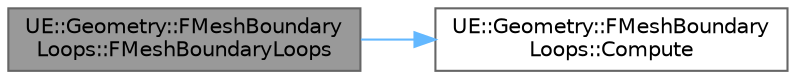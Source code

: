 digraph "UE::Geometry::FMeshBoundaryLoops::FMeshBoundaryLoops"
{
 // INTERACTIVE_SVG=YES
 // LATEX_PDF_SIZE
  bgcolor="transparent";
  edge [fontname=Helvetica,fontsize=10,labelfontname=Helvetica,labelfontsize=10];
  node [fontname=Helvetica,fontsize=10,shape=box,height=0.2,width=0.4];
  rankdir="LR";
  Node1 [id="Node000001",label="UE::Geometry::FMeshBoundary\lLoops::FMeshBoundaryLoops",height=0.2,width=0.4,color="gray40", fillcolor="grey60", style="filled", fontcolor="black",tooltip=" "];
  Node1 -> Node2 [id="edge1_Node000001_Node000002",color="steelblue1",style="solid",tooltip=" "];
  Node2 [id="Node000002",label="UE::Geometry::FMeshBoundary\lLoops::Compute",height=0.2,width=0.4,color="grey40", fillcolor="white", style="filled",URL="$d1/dd7/classUE_1_1Geometry_1_1FMeshBoundaryLoops.html#acddcd193fa0f76c8f8bddd413c560b23",tooltip="Find the set of boundary EdgeLoops and EdgeSpans."];
}
